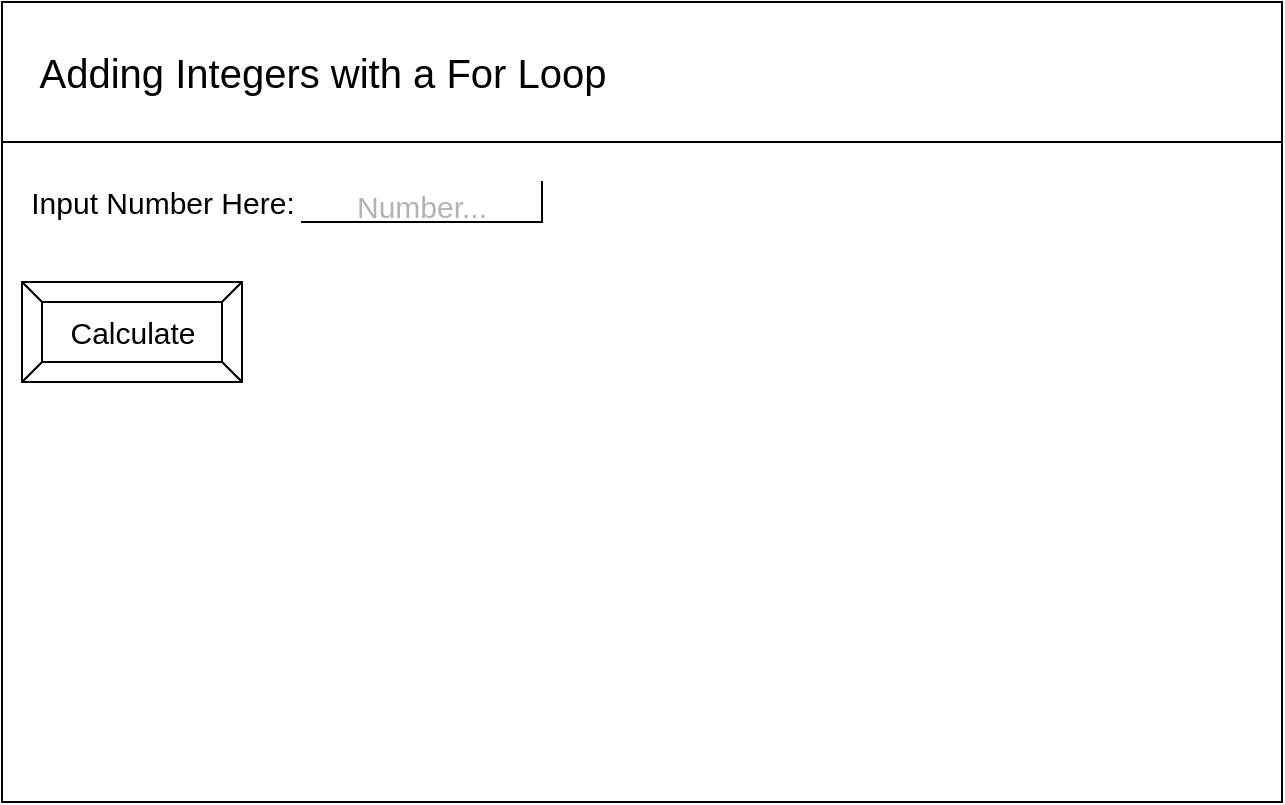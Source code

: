 <mxfile><diagram id="7C8FAPwFKQ3S6aXuYyZj" name="Page-1"><mxGraphModel dx="594" dy="561" grid="1" gridSize="10" guides="1" tooltips="1" connect="1" arrows="1" fold="1" page="1" pageScale="1" pageWidth="850" pageHeight="1100" math="0" shadow="0"><root><mxCell id="0"/><mxCell id="1" parent="0"/><mxCell id="2" value="" style="verticalLabelPosition=bottom;verticalAlign=top;html=1;shape=mxgraph.basic.rect;fillColor2=none;strokeWidth=1;size=20;indent=5;" parent="1" vertex="1"><mxGeometry x="40" y="40" width="640" height="400" as="geometry"/></mxCell><mxCell id="3" value="" style="verticalLabelPosition=bottom;verticalAlign=top;html=1;shape=mxgraph.basic.rect;fillColor2=none;strokeWidth=1;size=20;indent=5;" parent="1" vertex="1"><mxGeometry x="40" y="40" width="640" height="70" as="geometry"/></mxCell><mxCell id="8" value="&lt;font style=&quot;font-size: 15px&quot; color=&quot;#b3b3b3&quot;&gt;Number...&lt;/font&gt;" style="shape=partialRectangle;whiteSpace=wrap;html=1;top=0;left=0;fillColor=none;fontSize=20;" parent="1" vertex="1"><mxGeometry x="190" y="130" width="120" height="20" as="geometry"/></mxCell><mxCell id="9" value="Input Number Here:" style="text;html=1;align=center;verticalAlign=middle;resizable=0;points=[];autosize=1;strokeColor=none;fillColor=none;fontSize=15;" parent="1" vertex="1"><mxGeometry x="50" y="130" width="140" height="20" as="geometry"/></mxCell><mxCell id="10" value="&lt;font color=&quot;#000000&quot; style=&quot;font-size: 15px;&quot;&gt;Calculate&lt;/font&gt;" style="labelPosition=center;verticalLabelPosition=middle;align=center;html=1;shape=mxgraph.basic.button;dx=10;fontSize=15;fontColor=#CCCCCC;" parent="1" vertex="1"><mxGeometry x="50" y="180" width="110" height="50" as="geometry"/></mxCell><mxCell id="11" value="&lt;font color=&quot;#000000&quot; style=&quot;font-size: 20px&quot;&gt;Adding Integers with a For Loop&lt;/font&gt;" style="text;html=1;align=center;verticalAlign=middle;resizable=0;points=[];autosize=1;strokeColor=none;fillColor=none;fontSize=15;fontColor=#B3B3B3;" vertex="1" parent="1"><mxGeometry x="50" y="60" width="300" height="30" as="geometry"/></mxCell></root></mxGraphModel></diagram></mxfile>